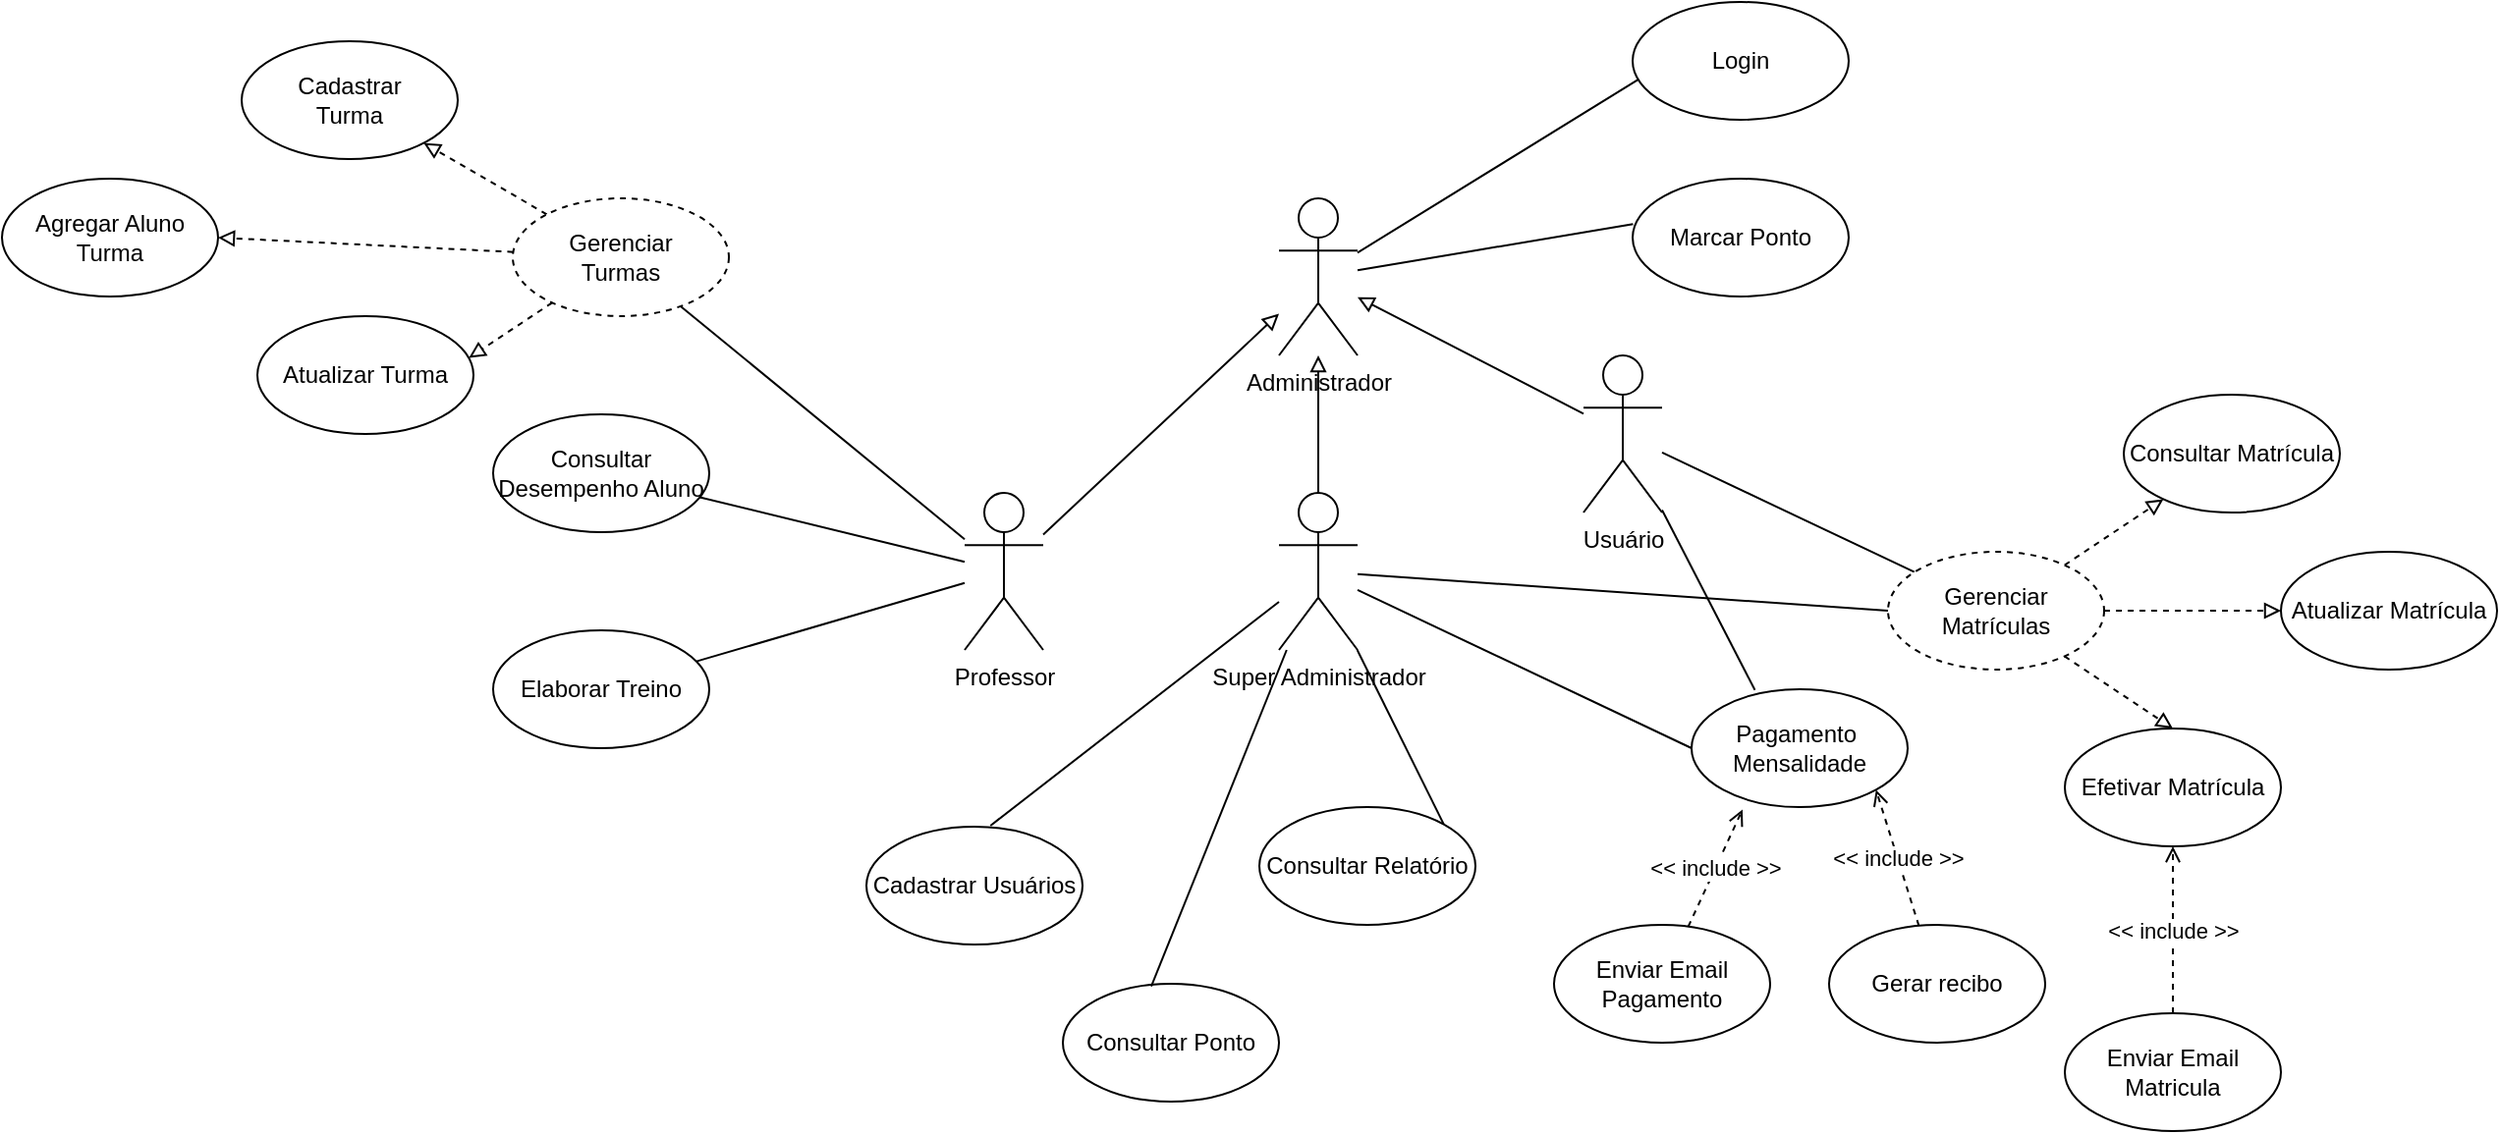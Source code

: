 <mxfile version="20.1.4" type="device"><diagram id="06t3-XK4wBWYBPlI6Mlf" name="Página-1"><mxGraphModel dx="1571" dy="463" grid="1" gridSize="10" guides="1" tooltips="1" connect="1" arrows="1" fold="1" page="1" pageScale="1" pageWidth="827" pageHeight="1169" math="0" shadow="0"><root><mxCell id="0"/><mxCell id="1" parent="0"/><mxCell id="i0bBI0bq8hyhuOUMNmcC-21" style="edgeStyle=none;rounded=0;orthogonalLoop=1;jettySize=auto;html=1;entryX=0.027;entryY=0.658;entryDx=0;entryDy=0;entryPerimeter=0;endArrow=none;endFill=0;" parent="1" source="i0bBI0bq8hyhuOUMNmcC-1" target="i0bBI0bq8hyhuOUMNmcC-2" edge="1"><mxGeometry relative="1" as="geometry"/></mxCell><mxCell id="i0bBI0bq8hyhuOUMNmcC-22" style="edgeStyle=none;rounded=0;orthogonalLoop=1;jettySize=auto;html=1;entryX=0.002;entryY=0.385;entryDx=0;entryDy=0;entryPerimeter=0;endArrow=none;endFill=0;" parent="1" source="i0bBI0bq8hyhuOUMNmcC-1" target="i0bBI0bq8hyhuOUMNmcC-6" edge="1"><mxGeometry relative="1" as="geometry"/></mxCell><mxCell id="i0bBI0bq8hyhuOUMNmcC-1" value="Administrador" style="shape=umlActor;verticalLabelPosition=bottom;verticalAlign=top;html=1;outlineConnect=0;" parent="1" vertex="1"><mxGeometry x="60" y="110" width="40" height="80" as="geometry"/></mxCell><mxCell id="i0bBI0bq8hyhuOUMNmcC-2" value="Login" style="ellipse;whiteSpace=wrap;html=1;" parent="1" vertex="1"><mxGeometry x="240" y="10" width="110" height="60" as="geometry"/></mxCell><mxCell id="i0bBI0bq8hyhuOUMNmcC-3" value="Efetivar Matrícula" style="ellipse;whiteSpace=wrap;html=1;" parent="1" vertex="1"><mxGeometry x="460" y="380" width="110" height="60" as="geometry"/></mxCell><mxCell id="i0bBI0bq8hyhuOUMNmcC-4" value="Atualizar Matrícula" style="ellipse;whiteSpace=wrap;html=1;" parent="1" vertex="1"><mxGeometry x="570" y="290" width="110" height="60" as="geometry"/></mxCell><mxCell id="i0bBI0bq8hyhuOUMNmcC-5" value="Consultar Matrícula" style="ellipse;whiteSpace=wrap;html=1;" parent="1" vertex="1"><mxGeometry x="490" y="210" width="110" height="60" as="geometry"/></mxCell><mxCell id="i0bBI0bq8hyhuOUMNmcC-6" value="Marcar Ponto" style="ellipse;whiteSpace=wrap;html=1;" parent="1" vertex="1"><mxGeometry x="240" y="100" width="110" height="60" as="geometry"/></mxCell><mxCell id="i0bBI0bq8hyhuOUMNmcC-7" value="Pagamento&amp;nbsp; Mensalidade" style="ellipse;whiteSpace=wrap;html=1;" parent="1" vertex="1"><mxGeometry x="270" y="360" width="110" height="60" as="geometry"/></mxCell><mxCell id="i0bBI0bq8hyhuOUMNmcC-28" value="&amp;lt;&amp;lt; include &amp;gt;&amp;gt;" style="edgeStyle=none;rounded=0;orthogonalLoop=1;jettySize=auto;html=1;entryX=0.5;entryY=1;entryDx=0;entryDy=0;dashed=1;endArrow=open;endFill=0;" parent="1" source="i0bBI0bq8hyhuOUMNmcC-8" target="i0bBI0bq8hyhuOUMNmcC-3" edge="1"><mxGeometry relative="1" as="geometry"/></mxCell><mxCell id="i0bBI0bq8hyhuOUMNmcC-8" value="Enviar Email Matricula" style="ellipse;whiteSpace=wrap;html=1;" parent="1" vertex="1"><mxGeometry x="460" y="525" width="110" height="60" as="geometry"/></mxCell><mxCell id="i0bBI0bq8hyhuOUMNmcC-41" value="&amp;lt;&amp;lt; include &amp;gt;&amp;gt;" style="edgeStyle=none;rounded=0;orthogonalLoop=1;jettySize=auto;html=1;entryX=0.236;entryY=1.021;entryDx=0;entryDy=0;entryPerimeter=0;endArrow=open;endFill=0;dashed=1;" parent="1" source="i0bBI0bq8hyhuOUMNmcC-9" target="i0bBI0bq8hyhuOUMNmcC-7" edge="1"><mxGeometry relative="1" as="geometry"/></mxCell><mxCell id="i0bBI0bq8hyhuOUMNmcC-9" value="Enviar Email Pagamento" style="ellipse;whiteSpace=wrap;html=1;" parent="1" vertex="1"><mxGeometry x="200" y="480" width="110" height="60" as="geometry"/></mxCell><mxCell id="i0bBI0bq8hyhuOUMNmcC-42" value="&amp;lt;&amp;lt; include &amp;gt;&amp;gt;" style="edgeStyle=none;rounded=0;orthogonalLoop=1;jettySize=auto;html=1;entryX=1;entryY=1;entryDx=0;entryDy=0;dashed=1;endArrow=open;endFill=0;" parent="1" source="i0bBI0bq8hyhuOUMNmcC-10" target="i0bBI0bq8hyhuOUMNmcC-7" edge="1"><mxGeometry relative="1" as="geometry"/></mxCell><mxCell id="i0bBI0bq8hyhuOUMNmcC-10" value="Gerar recibo" style="ellipse;whiteSpace=wrap;html=1;" parent="1" vertex="1"><mxGeometry x="340" y="480" width="110" height="60" as="geometry"/></mxCell><mxCell id="i0bBI0bq8hyhuOUMNmcC-11" value="Elaborar Treino" style="ellipse;whiteSpace=wrap;html=1;" parent="1" vertex="1"><mxGeometry x="-340" y="330" width="110" height="60" as="geometry"/></mxCell><mxCell id="i0bBI0bq8hyhuOUMNmcC-12" value="Consultar Desempenho Aluno" style="ellipse;whiteSpace=wrap;html=1;" parent="1" vertex="1"><mxGeometry x="-340" y="220" width="110" height="60" as="geometry"/></mxCell><mxCell id="i0bBI0bq8hyhuOUMNmcC-13" value="Consultar Relatório" style="ellipse;whiteSpace=wrap;html=1;" parent="1" vertex="1"><mxGeometry x="50" y="420" width="110" height="60" as="geometry"/></mxCell><mxCell id="i0bBI0bq8hyhuOUMNmcC-14" value="Cadastrar Usuários" style="ellipse;whiteSpace=wrap;html=1;" parent="1" vertex="1"><mxGeometry x="-150" y="430" width="110" height="60" as="geometry"/></mxCell><mxCell id="i0bBI0bq8hyhuOUMNmcC-15" value="Consultar Ponto" style="ellipse;whiteSpace=wrap;html=1;" parent="1" vertex="1"><mxGeometry x="-50" y="510" width="110" height="60" as="geometry"/></mxCell><mxCell id="i0bBI0bq8hyhuOUMNmcC-18" style="rounded=0;orthogonalLoop=1;jettySize=auto;html=1;endArrow=block;endFill=0;" parent="1" source="i0bBI0bq8hyhuOUMNmcC-16" target="i0bBI0bq8hyhuOUMNmcC-1" edge="1"><mxGeometry relative="1" as="geometry"><mxPoint x="100" y="220" as="targetPoint"/></mxGeometry></mxCell><mxCell id="i0bBI0bq8hyhuOUMNmcC-31" style="edgeStyle=none;rounded=0;orthogonalLoop=1;jettySize=auto;html=1;endArrow=none;endFill=0;" parent="1" source="i0bBI0bq8hyhuOUMNmcC-16" target="i0bBI0bq8hyhuOUMNmcC-12" edge="1"><mxGeometry relative="1" as="geometry"/></mxCell><mxCell id="i0bBI0bq8hyhuOUMNmcC-32" style="edgeStyle=none;rounded=0;orthogonalLoop=1;jettySize=auto;html=1;endArrow=none;endFill=0;" parent="1" source="i0bBI0bq8hyhuOUMNmcC-16" target="i0bBI0bq8hyhuOUMNmcC-11" edge="1"><mxGeometry relative="1" as="geometry"/></mxCell><mxCell id="9Y5Jrvv8wIpxjJ4ghfl2-4" style="edgeStyle=none;rounded=0;orthogonalLoop=1;jettySize=auto;html=1;endArrow=none;endFill=0;" edge="1" parent="1" source="i0bBI0bq8hyhuOUMNmcC-16" target="9Y5Jrvv8wIpxjJ4ghfl2-3"><mxGeometry relative="1" as="geometry"/></mxCell><mxCell id="i0bBI0bq8hyhuOUMNmcC-16" value="Professor" style="shape=umlActor;verticalLabelPosition=bottom;verticalAlign=top;html=1;outlineConnect=0;" parent="1" vertex="1"><mxGeometry x="-100" y="260" width="40" height="80" as="geometry"/></mxCell><mxCell id="i0bBI0bq8hyhuOUMNmcC-19" style="edgeStyle=none;rounded=0;orthogonalLoop=1;jettySize=auto;html=1;endArrow=block;endFill=0;" parent="1" source="i0bBI0bq8hyhuOUMNmcC-17" target="i0bBI0bq8hyhuOUMNmcC-1" edge="1"><mxGeometry relative="1" as="geometry"><mxPoint x="170" y="220" as="targetPoint"/></mxGeometry></mxCell><mxCell id="i0bBI0bq8hyhuOUMNmcC-24" style="edgeStyle=none;rounded=0;orthogonalLoop=1;jettySize=auto;html=1;endArrow=none;endFill=0;" parent="1" source="i0bBI0bq8hyhuOUMNmcC-17" target="i0bBI0bq8hyhuOUMNmcC-23" edge="1"><mxGeometry relative="1" as="geometry"/></mxCell><mxCell id="i0bBI0bq8hyhuOUMNmcC-39" style="edgeStyle=none;rounded=0;orthogonalLoop=1;jettySize=auto;html=1;entryX=0.293;entryY=0.006;entryDx=0;entryDy=0;entryPerimeter=0;endArrow=none;endFill=0;" parent="1" source="i0bBI0bq8hyhuOUMNmcC-17" target="i0bBI0bq8hyhuOUMNmcC-7" edge="1"><mxGeometry relative="1" as="geometry"/></mxCell><mxCell id="i0bBI0bq8hyhuOUMNmcC-17" value="Usuário" style="shape=umlActor;verticalLabelPosition=bottom;verticalAlign=top;html=1;outlineConnect=0;" parent="1" vertex="1"><mxGeometry x="215" y="190" width="40" height="80" as="geometry"/></mxCell><mxCell id="i0bBI0bq8hyhuOUMNmcC-25" style="edgeStyle=none;rounded=0;orthogonalLoop=1;jettySize=auto;html=1;entryX=0.5;entryY=0;entryDx=0;entryDy=0;endArrow=block;endFill=0;dashed=1;" parent="1" source="i0bBI0bq8hyhuOUMNmcC-23" target="i0bBI0bq8hyhuOUMNmcC-3" edge="1"><mxGeometry relative="1" as="geometry"/></mxCell><mxCell id="i0bBI0bq8hyhuOUMNmcC-26" style="edgeStyle=none;rounded=0;orthogonalLoop=1;jettySize=auto;html=1;entryX=0;entryY=0.5;entryDx=0;entryDy=0;dashed=1;endArrow=block;endFill=0;" parent="1" source="i0bBI0bq8hyhuOUMNmcC-23" target="i0bBI0bq8hyhuOUMNmcC-4" edge="1"><mxGeometry relative="1" as="geometry"/></mxCell><mxCell id="i0bBI0bq8hyhuOUMNmcC-27" style="edgeStyle=none;rounded=0;orthogonalLoop=1;jettySize=auto;html=1;dashed=1;endArrow=block;endFill=0;" parent="1" source="i0bBI0bq8hyhuOUMNmcC-23" target="i0bBI0bq8hyhuOUMNmcC-5" edge="1"><mxGeometry relative="1" as="geometry"/></mxCell><mxCell id="i0bBI0bq8hyhuOUMNmcC-23" value="Gerenciar Matrículas" style="ellipse;whiteSpace=wrap;html=1;dashed=1;" parent="1" vertex="1"><mxGeometry x="370" y="290" width="110" height="60" as="geometry"/></mxCell><mxCell id="i0bBI0bq8hyhuOUMNmcC-30" style="edgeStyle=none;rounded=0;orthogonalLoop=1;jettySize=auto;html=1;endArrow=block;endFill=0;" parent="1" source="i0bBI0bq8hyhuOUMNmcC-29" target="i0bBI0bq8hyhuOUMNmcC-1" edge="1"><mxGeometry relative="1" as="geometry"/></mxCell><mxCell id="i0bBI0bq8hyhuOUMNmcC-34" style="edgeStyle=none;rounded=0;orthogonalLoop=1;jettySize=auto;html=1;entryX=0.574;entryY=-0.009;entryDx=0;entryDy=0;entryPerimeter=0;endArrow=none;endFill=0;" parent="1" source="i0bBI0bq8hyhuOUMNmcC-29" target="i0bBI0bq8hyhuOUMNmcC-14" edge="1"><mxGeometry relative="1" as="geometry"/></mxCell><mxCell id="i0bBI0bq8hyhuOUMNmcC-35" style="edgeStyle=none;rounded=0;orthogonalLoop=1;jettySize=auto;html=1;entryX=1;entryY=0;entryDx=0;entryDy=0;endArrow=none;endFill=0;" parent="1" source="i0bBI0bq8hyhuOUMNmcC-29" target="i0bBI0bq8hyhuOUMNmcC-13" edge="1"><mxGeometry relative="1" as="geometry"/></mxCell><mxCell id="i0bBI0bq8hyhuOUMNmcC-36" style="edgeStyle=none;rounded=0;orthogonalLoop=1;jettySize=auto;html=1;entryX=0.409;entryY=0.021;entryDx=0;entryDy=0;entryPerimeter=0;endArrow=none;endFill=0;" parent="1" source="i0bBI0bq8hyhuOUMNmcC-29" target="i0bBI0bq8hyhuOUMNmcC-15" edge="1"><mxGeometry relative="1" as="geometry"/></mxCell><mxCell id="i0bBI0bq8hyhuOUMNmcC-37" style="edgeStyle=none;rounded=0;orthogonalLoop=1;jettySize=auto;html=1;entryX=0;entryY=0.5;entryDx=0;entryDy=0;endArrow=none;endFill=0;" parent="1" source="i0bBI0bq8hyhuOUMNmcC-29" target="i0bBI0bq8hyhuOUMNmcC-23" edge="1"><mxGeometry relative="1" as="geometry"/></mxCell><mxCell id="i0bBI0bq8hyhuOUMNmcC-40" style="edgeStyle=none;rounded=0;orthogonalLoop=1;jettySize=auto;html=1;entryX=0;entryY=0.5;entryDx=0;entryDy=0;endArrow=none;endFill=0;" parent="1" source="i0bBI0bq8hyhuOUMNmcC-29" target="i0bBI0bq8hyhuOUMNmcC-7" edge="1"><mxGeometry relative="1" as="geometry"/></mxCell><mxCell id="i0bBI0bq8hyhuOUMNmcC-29" value="Super Administrador" style="shape=umlActor;verticalLabelPosition=bottom;verticalAlign=top;html=1;outlineConnect=0;" parent="1" vertex="1"><mxGeometry x="60" y="260" width="40" height="80" as="geometry"/></mxCell><mxCell id="9Y5Jrvv8wIpxjJ4ghfl2-9" style="edgeStyle=none;rounded=0;orthogonalLoop=1;jettySize=auto;html=1;endArrow=block;endFill=0;dashed=1;" edge="1" parent="1" source="9Y5Jrvv8wIpxjJ4ghfl2-3" target="9Y5Jrvv8wIpxjJ4ghfl2-5"><mxGeometry relative="1" as="geometry"/></mxCell><mxCell id="9Y5Jrvv8wIpxjJ4ghfl2-10" style="edgeStyle=none;rounded=0;orthogonalLoop=1;jettySize=auto;html=1;entryX=1;entryY=0.5;entryDx=0;entryDy=0;endArrow=block;endFill=0;dashed=1;" edge="1" parent="1" source="9Y5Jrvv8wIpxjJ4ghfl2-3" target="9Y5Jrvv8wIpxjJ4ghfl2-6"><mxGeometry relative="1" as="geometry"/></mxCell><mxCell id="9Y5Jrvv8wIpxjJ4ghfl2-11" style="edgeStyle=none;rounded=0;orthogonalLoop=1;jettySize=auto;html=1;entryX=0.979;entryY=0.355;entryDx=0;entryDy=0;entryPerimeter=0;endArrow=block;endFill=0;dashed=1;" edge="1" parent="1" source="9Y5Jrvv8wIpxjJ4ghfl2-3" target="9Y5Jrvv8wIpxjJ4ghfl2-7"><mxGeometry relative="1" as="geometry"/></mxCell><mxCell id="9Y5Jrvv8wIpxjJ4ghfl2-3" value="Gerenciar &lt;br&gt;Turmas" style="ellipse;whiteSpace=wrap;html=1;dashed=1;" vertex="1" parent="1"><mxGeometry x="-330" y="110" width="110" height="60" as="geometry"/></mxCell><mxCell id="9Y5Jrvv8wIpxjJ4ghfl2-5" value="Cadastrar&lt;br&gt;Turma" style="ellipse;whiteSpace=wrap;html=1;" vertex="1" parent="1"><mxGeometry x="-468" y="30" width="110" height="60" as="geometry"/></mxCell><mxCell id="9Y5Jrvv8wIpxjJ4ghfl2-6" value="Agregar Aluno Turma" style="ellipse;whiteSpace=wrap;html=1;" vertex="1" parent="1"><mxGeometry x="-590" y="100" width="110" height="60" as="geometry"/></mxCell><mxCell id="9Y5Jrvv8wIpxjJ4ghfl2-7" value="Atualizar Turma" style="ellipse;whiteSpace=wrap;html=1;" vertex="1" parent="1"><mxGeometry x="-460" y="170" width="110" height="60" as="geometry"/></mxCell></root></mxGraphModel></diagram></mxfile>